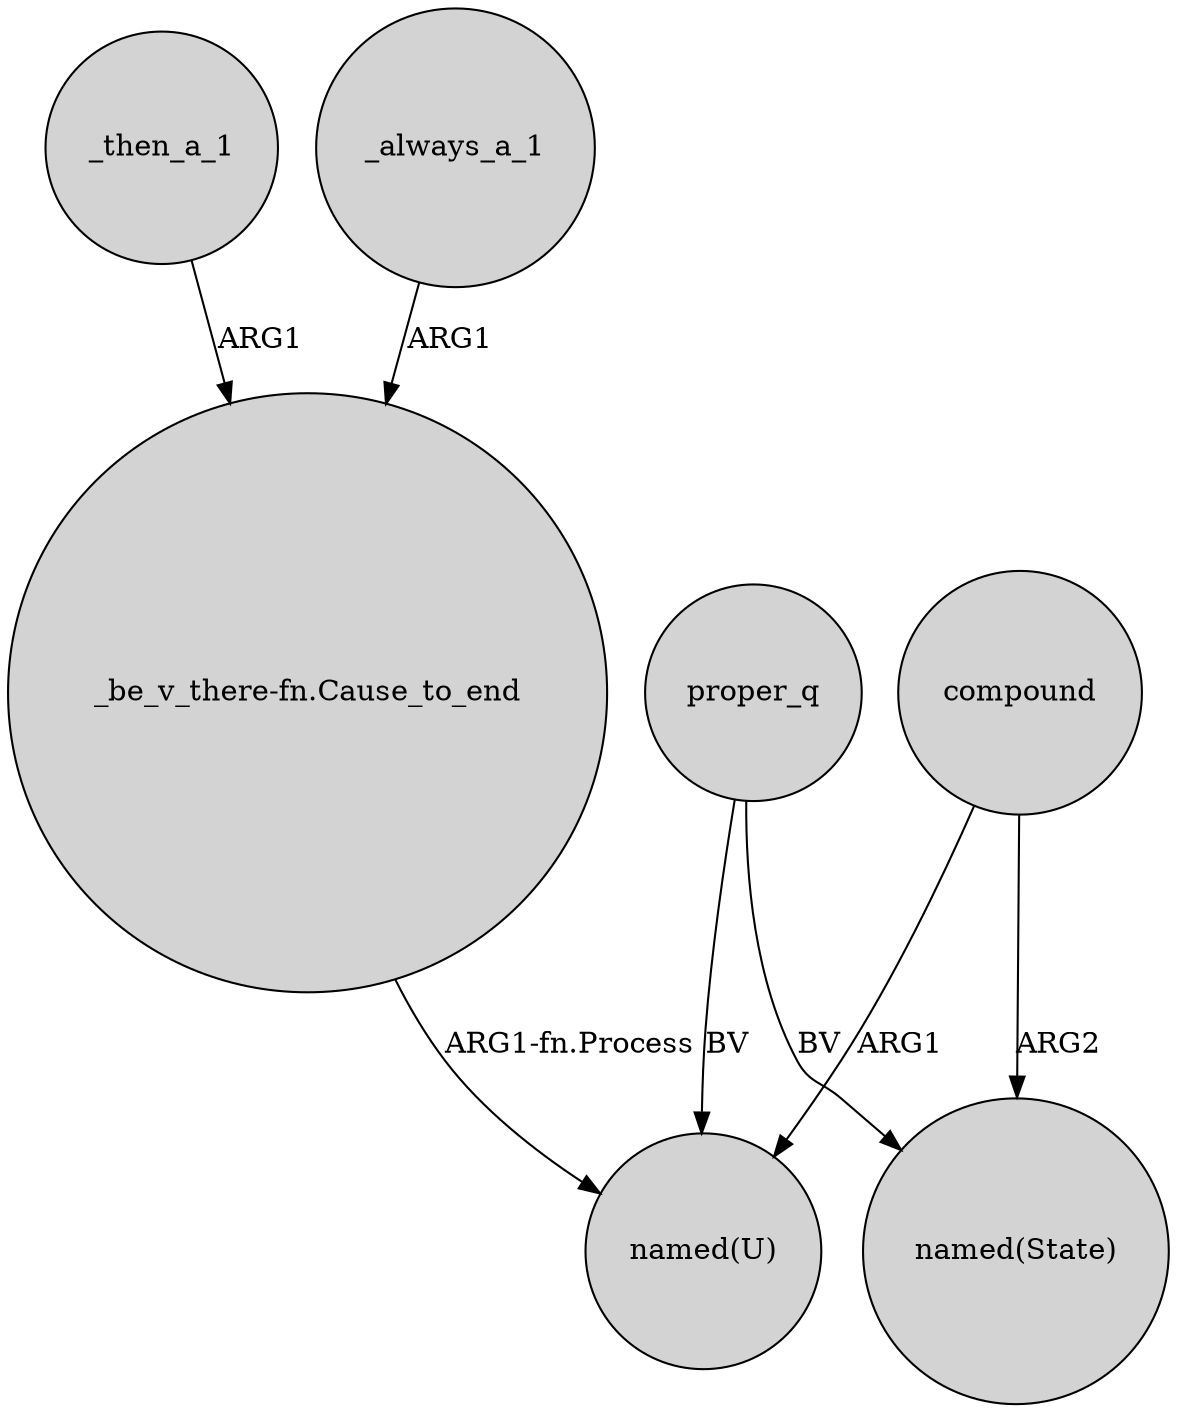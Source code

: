 digraph {
	node [shape=circle style=filled]
	compound -> "named(U)" [label=ARG1]
	proper_q -> "named(U)" [label=BV]
	"_be_v_there-fn.Cause_to_end" -> "named(U)" [label="ARG1-fn.Process"]
	proper_q -> "named(State)" [label=BV]
	_then_a_1 -> "_be_v_there-fn.Cause_to_end" [label=ARG1]
	compound -> "named(State)" [label=ARG2]
	_always_a_1 -> "_be_v_there-fn.Cause_to_end" [label=ARG1]
}
